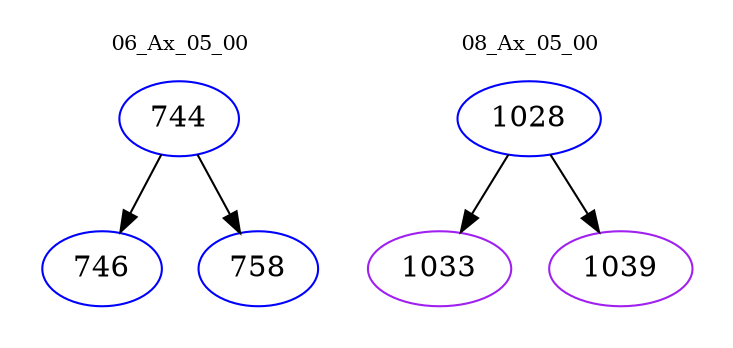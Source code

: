 digraph{
subgraph cluster_0 {
color = white
label = "06_Ax_05_00";
fontsize=10;
T0_744 [label="744", color="blue"]
T0_744 -> T0_746 [color="black"]
T0_746 [label="746", color="blue"]
T0_744 -> T0_758 [color="black"]
T0_758 [label="758", color="blue"]
}
subgraph cluster_1 {
color = white
label = "08_Ax_05_00";
fontsize=10;
T1_1028 [label="1028", color="blue"]
T1_1028 -> T1_1033 [color="black"]
T1_1033 [label="1033", color="purple"]
T1_1028 -> T1_1039 [color="black"]
T1_1039 [label="1039", color="purple"]
}
}
